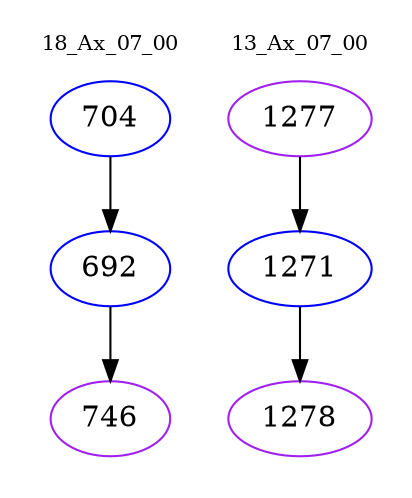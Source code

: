 digraph{
subgraph cluster_0 {
color = white
label = "18_Ax_07_00";
fontsize=10;
T0_704 [label="704", color="blue"]
T0_704 -> T0_692 [color="black"]
T0_692 [label="692", color="blue"]
T0_692 -> T0_746 [color="black"]
T0_746 [label="746", color="purple"]
}
subgraph cluster_1 {
color = white
label = "13_Ax_07_00";
fontsize=10;
T1_1277 [label="1277", color="purple"]
T1_1277 -> T1_1271 [color="black"]
T1_1271 [label="1271", color="blue"]
T1_1271 -> T1_1278 [color="black"]
T1_1278 [label="1278", color="purple"]
}
}
